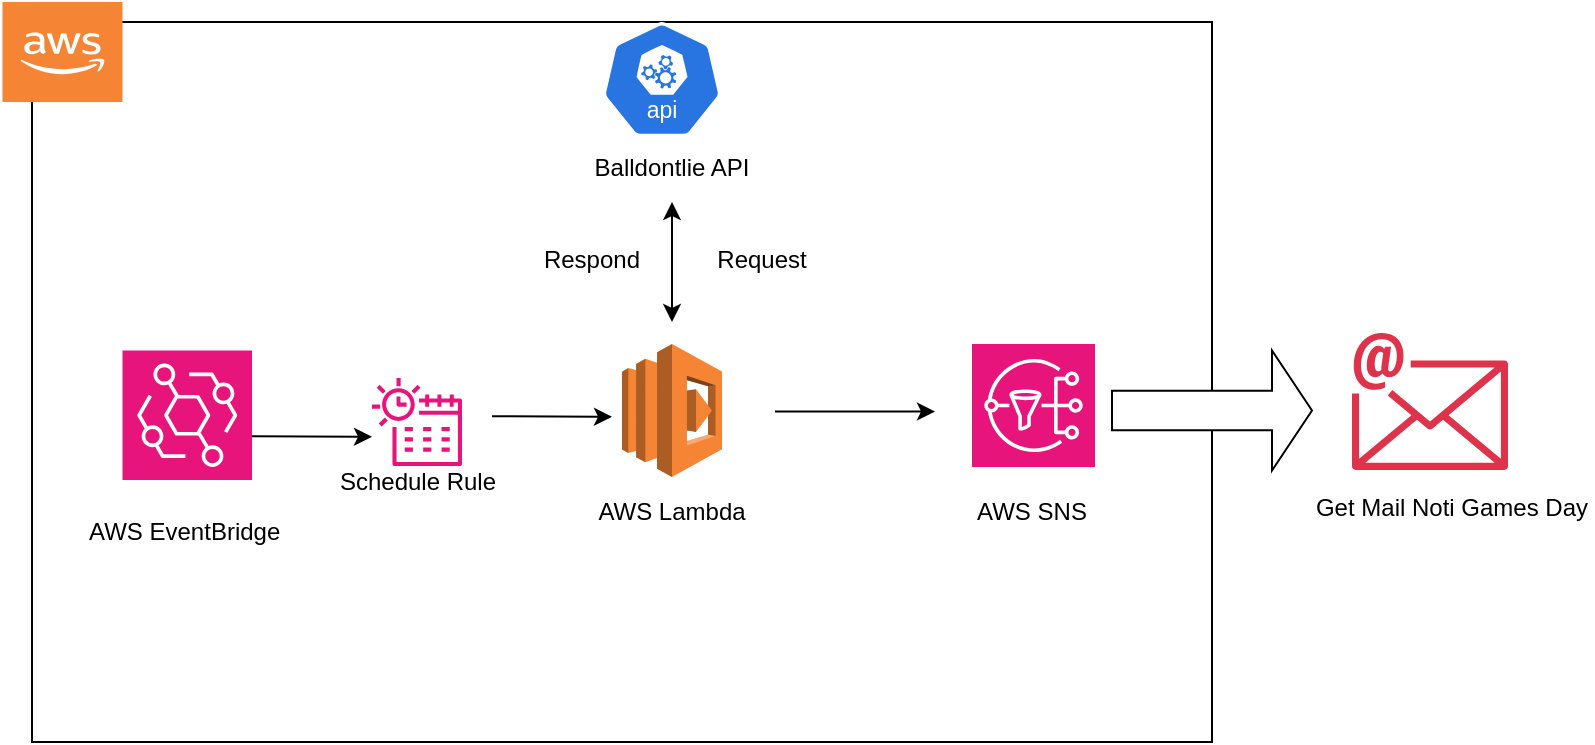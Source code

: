<mxfile version="26.0.5">
  <diagram name="Page-1" id="KV63CPAmSzIUgklVUNLq">
    <mxGraphModel dx="830" dy="484" grid="1" gridSize="10" guides="1" tooltips="1" connect="1" arrows="1" fold="1" page="1" pageScale="1" pageWidth="850" pageHeight="1100" math="0" shadow="0">
      <root>
        <mxCell id="0" />
        <mxCell id="1" parent="0" />
        <mxCell id="Y0TWXEHwKEnQU0Hb2yYc-1" value="" style="rounded=0;whiteSpace=wrap;html=1;" vertex="1" parent="1">
          <mxGeometry x="30" y="40" width="590" height="360" as="geometry" />
        </mxCell>
        <mxCell id="Y0TWXEHwKEnQU0Hb2yYc-2" value="" style="outlineConnect=0;dashed=0;verticalLabelPosition=bottom;verticalAlign=top;align=center;html=1;shape=mxgraph.aws3.cloud_2;fillColor=#F58534;gradientColor=none;" vertex="1" parent="1">
          <mxGeometry x="15.25" y="30.0" width="60" height="50" as="geometry" />
        </mxCell>
        <mxCell id="Y0TWXEHwKEnQU0Hb2yYc-3" value="" style="outlineConnect=0;dashed=0;verticalLabelPosition=bottom;verticalAlign=top;align=center;html=1;shape=mxgraph.aws3.lambda;fillColor=#F58534;gradientColor=none;" vertex="1" parent="1">
          <mxGeometry x="325" y="201" width="50" height="66.5" as="geometry" />
        </mxCell>
        <mxCell id="Y0TWXEHwKEnQU0Hb2yYc-4" value="" style="sketch=0;points=[[0,0,0],[0.25,0,0],[0.5,0,0],[0.75,0,0],[1,0,0],[0,1,0],[0.25,1,0],[0.5,1,0],[0.75,1,0],[1,1,0],[0,0.25,0],[0,0.5,0],[0,0.75,0],[1,0.25,0],[1,0.5,0],[1,0.75,0]];outlineConnect=0;fontColor=#232F3E;fillColor=#E7157B;strokeColor=#ffffff;dashed=0;verticalLabelPosition=bottom;verticalAlign=top;align=center;html=1;fontSize=12;fontStyle=0;aspect=fixed;shape=mxgraph.aws4.resourceIcon;resIcon=mxgraph.aws4.sns;" vertex="1" parent="1">
          <mxGeometry x="500" y="201" width="61.5" height="61.5" as="geometry" />
        </mxCell>
        <mxCell id="Y0TWXEHwKEnQU0Hb2yYc-5" value="" style="sketch=0;points=[[0,0,0],[0.25,0,0],[0.5,0,0],[0.75,0,0],[1,0,0],[0,1,0],[0.25,1,0],[0.5,1,0],[0.75,1,0],[1,1,0],[0,0.25,0],[0,0.5,0],[0,0.75,0],[1,0.25,0],[1,0.5,0],[1,0.75,0]];outlineConnect=0;fontColor=#232F3E;fillColor=#E7157B;strokeColor=#ffffff;dashed=0;verticalLabelPosition=bottom;verticalAlign=top;align=center;html=1;fontSize=12;fontStyle=0;aspect=fixed;shape=mxgraph.aws4.resourceIcon;resIcon=mxgraph.aws4.eventbridge;" vertex="1" parent="1">
          <mxGeometry x="75.25" y="204.25" width="64.75" height="64.75" as="geometry" />
        </mxCell>
        <mxCell id="Y0TWXEHwKEnQU0Hb2yYc-6" value="" style="aspect=fixed;sketch=0;html=1;dashed=0;whitespace=wrap;verticalLabelPosition=bottom;verticalAlign=top;fillColor=#2875E2;strokeColor=#ffffff;points=[[0.005,0.63,0],[0.1,0.2,0],[0.9,0.2,0],[0.5,0,0],[0.995,0.63,0],[0.72,0.99,0],[0.5,1,0],[0.28,0.99,0]];shape=mxgraph.kubernetes.icon2;kubernetesLabel=1;prIcon=api" vertex="1" parent="1">
          <mxGeometry x="315" y="40" width="60" height="57.6" as="geometry" />
        </mxCell>
        <mxCell id="Y0TWXEHwKEnQU0Hb2yYc-7" value="" style="sketch=0;outlineConnect=0;fontColor=#232F3E;gradientColor=none;fillColor=#DD344C;strokeColor=none;dashed=0;verticalLabelPosition=bottom;verticalAlign=top;align=center;html=1;fontSize=12;fontStyle=0;aspect=fixed;shape=mxgraph.aws4.email;" vertex="1" parent="1">
          <mxGeometry x="690" y="195.25" width="78" height="69" as="geometry" />
        </mxCell>
        <mxCell id="Y0TWXEHwKEnQU0Hb2yYc-8" value="" style="html=1;shadow=0;dashed=0;align=center;verticalAlign=middle;shape=mxgraph.arrows2.arrow;dy=0.67;dx=20;notch=0;" vertex="1" parent="1">
          <mxGeometry x="570" y="204.25" width="100" height="60" as="geometry" />
        </mxCell>
        <mxCell id="Y0TWXEHwKEnQU0Hb2yYc-12" value="AWS SNS" style="text;strokeColor=none;align=center;fillColor=none;html=1;verticalAlign=middle;whiteSpace=wrap;rounded=0;" vertex="1" parent="1">
          <mxGeometry x="500" y="270" width="60" height="30" as="geometry" />
        </mxCell>
        <mxCell id="Y0TWXEHwKEnQU0Hb2yYc-13" value="AWS Lambda" style="text;strokeColor=none;align=center;fillColor=none;html=1;verticalAlign=middle;whiteSpace=wrap;rounded=0;" vertex="1" parent="1">
          <mxGeometry x="305" y="270" width="90" height="30" as="geometry" />
        </mxCell>
        <mxCell id="Y0TWXEHwKEnQU0Hb2yYc-14" value="AWS EventBridge&amp;nbsp;" style="text;strokeColor=none;align=center;fillColor=none;html=1;verticalAlign=middle;whiteSpace=wrap;rounded=0;" vertex="1" parent="1">
          <mxGeometry x="42.63" y="280" width="130" height="30" as="geometry" />
        </mxCell>
        <mxCell id="Y0TWXEHwKEnQU0Hb2yYc-15" value="Balldontlie API" style="text;strokeColor=none;align=center;fillColor=none;html=1;verticalAlign=middle;whiteSpace=wrap;rounded=0;" vertex="1" parent="1">
          <mxGeometry x="300" y="97.6" width="100" height="30" as="geometry" />
        </mxCell>
        <mxCell id="Y0TWXEHwKEnQU0Hb2yYc-16" value="Get Mail Noti Games Day" style="text;strokeColor=none;align=center;fillColor=none;html=1;verticalAlign=middle;whiteSpace=wrap;rounded=0;" vertex="1" parent="1">
          <mxGeometry x="670" y="267.5" width="140" height="30" as="geometry" />
        </mxCell>
        <mxCell id="Y0TWXEHwKEnQU0Hb2yYc-18" value="" style="edgeStyle=none;orthogonalLoop=1;jettySize=auto;html=1;rounded=0;" edge="1" parent="1">
          <mxGeometry width="80" relative="1" as="geometry">
            <mxPoint x="350" y="180" as="sourcePoint" />
            <mxPoint x="350" y="130" as="targetPoint" />
            <Array as="points" />
          </mxGeometry>
        </mxCell>
        <mxCell id="Y0TWXEHwKEnQU0Hb2yYc-23" value="" style="edgeStyle=none;orthogonalLoop=1;jettySize=auto;html=1;rounded=0;" edge="1" parent="1">
          <mxGeometry width="80" relative="1" as="geometry">
            <mxPoint x="350" y="150" as="sourcePoint" />
            <mxPoint x="350" y="190" as="targetPoint" />
            <Array as="points" />
          </mxGeometry>
        </mxCell>
        <mxCell id="Y0TWXEHwKEnQU0Hb2yYc-25" value="Request" style="text;strokeColor=none;align=center;fillColor=none;html=1;verticalAlign=middle;whiteSpace=wrap;rounded=0;" vertex="1" parent="1">
          <mxGeometry x="375" y="147.5" width="40" height="22.5" as="geometry" />
        </mxCell>
        <mxCell id="Y0TWXEHwKEnQU0Hb2yYc-26" value="Respond" style="text;strokeColor=none;align=center;fillColor=none;html=1;verticalAlign=middle;whiteSpace=wrap;rounded=0;" vertex="1" parent="1">
          <mxGeometry x="280" y="143.75" width="60" height="30" as="geometry" />
        </mxCell>
        <mxCell id="Y0TWXEHwKEnQU0Hb2yYc-33" value="" style="edgeStyle=none;orthogonalLoop=1;jettySize=auto;html=1;rounded=0;" edge="1" parent="1">
          <mxGeometry width="80" relative="1" as="geometry">
            <mxPoint x="401.5" y="234.75" as="sourcePoint" />
            <mxPoint x="481.5" y="234.75" as="targetPoint" />
            <Array as="points" />
          </mxGeometry>
        </mxCell>
        <mxCell id="Y0TWXEHwKEnQU0Hb2yYc-35" value="" style="edgeStyle=none;orthogonalLoop=1;jettySize=auto;html=1;rounded=0;" edge="1" parent="1">
          <mxGeometry width="80" relative="1" as="geometry">
            <mxPoint x="260" y="237.13" as="sourcePoint" />
            <mxPoint x="320" y="237.38" as="targetPoint" />
            <Array as="points">
              <mxPoint x="260" y="237.13" />
            </Array>
          </mxGeometry>
        </mxCell>
        <mxCell id="Y0TWXEHwKEnQU0Hb2yYc-36" value="" style="sketch=0;outlineConnect=0;fontColor=#232F3E;gradientColor=none;fillColor=#E7157B;strokeColor=none;dashed=0;verticalLabelPosition=bottom;verticalAlign=top;align=center;html=1;fontSize=12;fontStyle=0;aspect=fixed;pointerEvents=1;shape=mxgraph.aws4.eventbridge_scheduler;" vertex="1" parent="1">
          <mxGeometry x="200" y="217.5" width="45" height="45" as="geometry" />
        </mxCell>
        <mxCell id="Y0TWXEHwKEnQU0Hb2yYc-38" value="Schedule Rule" style="text;strokeColor=none;align=center;fillColor=none;html=1;verticalAlign=middle;whiteSpace=wrap;rounded=0;" vertex="1" parent="1">
          <mxGeometry x="167.5" y="270" width="110" as="geometry" />
        </mxCell>
        <mxCell id="Y0TWXEHwKEnQU0Hb2yYc-39" value="" style="edgeStyle=none;orthogonalLoop=1;jettySize=auto;html=1;rounded=0;" edge="1" parent="1">
          <mxGeometry width="80" relative="1" as="geometry">
            <mxPoint x="140" y="247.13" as="sourcePoint" />
            <mxPoint x="200" y="247.38" as="targetPoint" />
            <Array as="points">
              <mxPoint x="140" y="247.13" />
            </Array>
          </mxGeometry>
        </mxCell>
      </root>
    </mxGraphModel>
  </diagram>
</mxfile>
